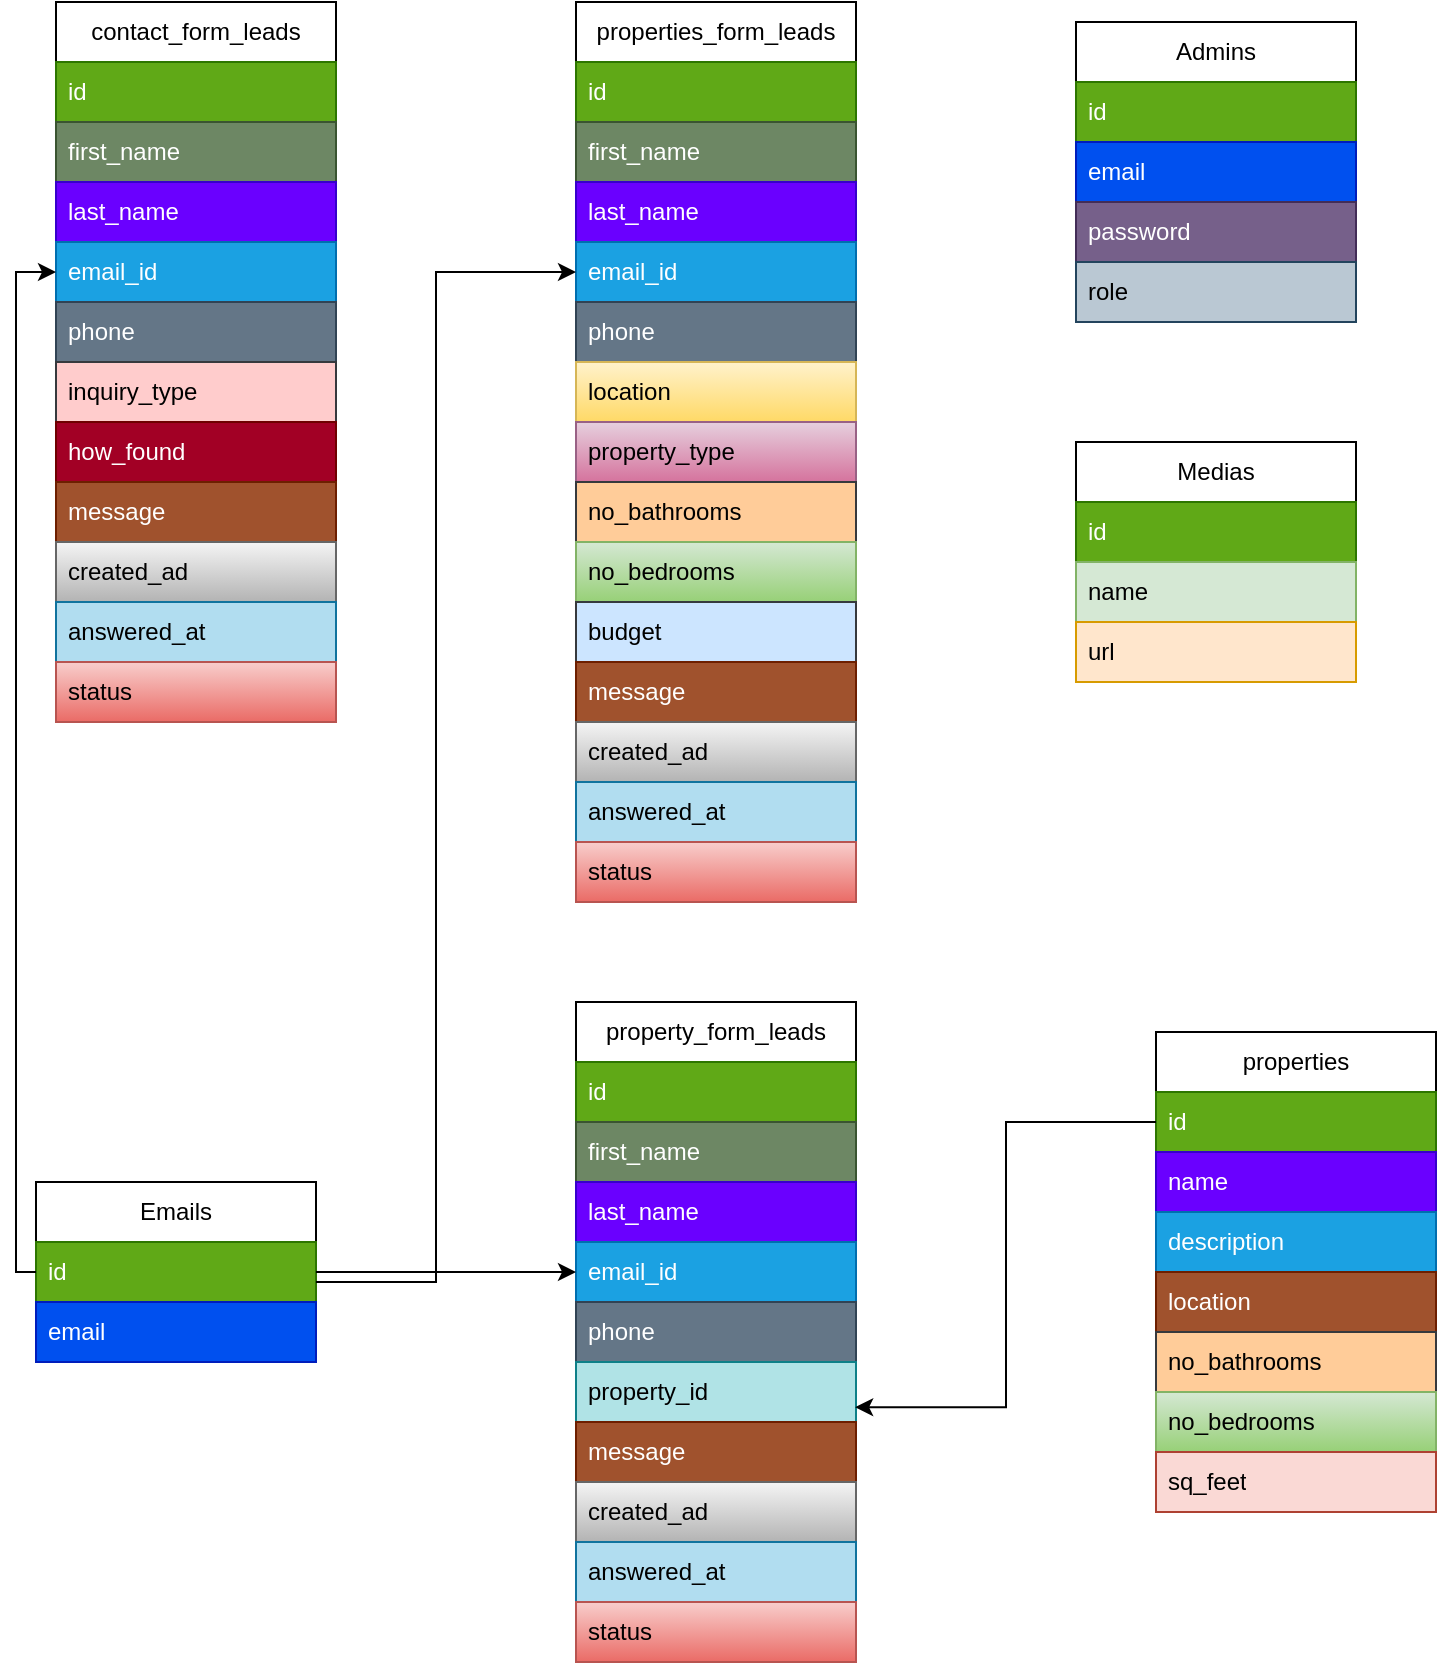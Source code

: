 <mxfile version="24.6.5" type="device">
  <diagram name="Страница — 1" id="y27VRH-MeKKSkfoIg6Bu">
    <mxGraphModel dx="1750" dy="2039" grid="1" gridSize="10" guides="1" tooltips="1" connect="1" arrows="1" fold="1" page="1" pageScale="1" pageWidth="827" pageHeight="1169" math="0" shadow="0">
      <root>
        <mxCell id="0" />
        <mxCell id="1" parent="0" />
        <mxCell id="S79Vdm4xRLiVHTc7SdmC-1" value="Emails" style="swimlane;fontStyle=0;childLayout=stackLayout;horizontal=1;startSize=30;horizontalStack=0;resizeParent=1;resizeParentMax=0;resizeLast=0;collapsible=1;marginBottom=0;whiteSpace=wrap;html=1;" parent="1" vertex="1">
          <mxGeometry x="30" y="-150" width="140" height="90" as="geometry">
            <mxRectangle x="40" y="40" width="80" height="30" as="alternateBounds" />
          </mxGeometry>
        </mxCell>
        <mxCell id="S79Vdm4xRLiVHTc7SdmC-2" value="id" style="text;strokeColor=#2D7600;fillColor=#60a917;align=left;verticalAlign=middle;spacingLeft=4;spacingRight=4;overflow=hidden;points=[[0,0.5],[1,0.5]];portConstraint=eastwest;rotatable=0;whiteSpace=wrap;html=1;fontColor=#ffffff;" parent="S79Vdm4xRLiVHTc7SdmC-1" vertex="1">
          <mxGeometry y="30" width="140" height="30" as="geometry" />
        </mxCell>
        <mxCell id="S79Vdm4xRLiVHTc7SdmC-3" value="email" style="text;strokeColor=#001DBC;fillColor=#0050ef;align=left;verticalAlign=middle;spacingLeft=4;spacingRight=4;overflow=hidden;points=[[0,0.5],[1,0.5]];portConstraint=eastwest;rotatable=0;whiteSpace=wrap;html=1;fontColor=#ffffff;" parent="S79Vdm4xRLiVHTc7SdmC-1" vertex="1">
          <mxGeometry y="60" width="140" height="30" as="geometry" />
        </mxCell>
        <mxCell id="S79Vdm4xRLiVHTc7SdmC-5" value="property_form_leads" style="swimlane;fontStyle=0;childLayout=stackLayout;horizontal=1;startSize=30;horizontalStack=0;resizeParent=1;resizeParentMax=0;resizeLast=0;collapsible=1;marginBottom=0;whiteSpace=wrap;html=1;" parent="1" vertex="1">
          <mxGeometry x="300" y="-240" width="140" height="330" as="geometry" />
        </mxCell>
        <mxCell id="S79Vdm4xRLiVHTc7SdmC-12" value="id" style="text;strokeColor=#2D7600;fillColor=#60a917;align=left;verticalAlign=middle;spacingLeft=4;spacingRight=4;overflow=hidden;points=[[0,0.5],[1,0.5]];portConstraint=eastwest;rotatable=0;whiteSpace=wrap;html=1;fontColor=#ffffff;" parent="S79Vdm4xRLiVHTc7SdmC-5" vertex="1">
          <mxGeometry y="30" width="140" height="30" as="geometry" />
        </mxCell>
        <mxCell id="S79Vdm4xRLiVHTc7SdmC-6" value="first_name" style="text;strokeColor=#3A5431;fillColor=#6d8764;align=left;verticalAlign=middle;spacingLeft=4;spacingRight=4;overflow=hidden;points=[[0,0.5],[1,0.5]];portConstraint=eastwest;rotatable=0;whiteSpace=wrap;html=1;fontColor=#ffffff;" parent="S79Vdm4xRLiVHTc7SdmC-5" vertex="1">
          <mxGeometry y="60" width="140" height="30" as="geometry" />
        </mxCell>
        <mxCell id="S79Vdm4xRLiVHTc7SdmC-7" value="last_name" style="text;strokeColor=#3700CC;fillColor=#6a00ff;align=left;verticalAlign=middle;spacingLeft=4;spacingRight=4;overflow=hidden;points=[[0,0.5],[1,0.5]];portConstraint=eastwest;rotatable=0;whiteSpace=wrap;html=1;fontColor=#ffffff;" parent="S79Vdm4xRLiVHTc7SdmC-5" vertex="1">
          <mxGeometry y="90" width="140" height="30" as="geometry" />
        </mxCell>
        <mxCell id="S79Vdm4xRLiVHTc7SdmC-8" value="email_id" style="text;strokeColor=#006EAF;fillColor=#1ba1e2;align=left;verticalAlign=middle;spacingLeft=4;spacingRight=4;overflow=hidden;points=[[0,0.5],[1,0.5]];portConstraint=eastwest;rotatable=0;whiteSpace=wrap;html=1;fontColor=#ffffff;" parent="S79Vdm4xRLiVHTc7SdmC-5" vertex="1">
          <mxGeometry y="120" width="140" height="30" as="geometry" />
        </mxCell>
        <mxCell id="S79Vdm4xRLiVHTc7SdmC-9" value="phone" style="text;strokeColor=#314354;fillColor=#647687;align=left;verticalAlign=middle;spacingLeft=4;spacingRight=4;overflow=hidden;points=[[0,0.5],[1,0.5]];portConstraint=eastwest;rotatable=0;whiteSpace=wrap;html=1;fontColor=#ffffff;" parent="S79Vdm4xRLiVHTc7SdmC-5" vertex="1">
          <mxGeometry y="150" width="140" height="30" as="geometry" />
        </mxCell>
        <mxCell id="S79Vdm4xRLiVHTc7SdmC-11" value="property_id" style="text;fillColor=#b0e3e6;align=left;verticalAlign=middle;spacingLeft=4;spacingRight=4;overflow=hidden;points=[[0,0.5],[1,0.5]];portConstraint=eastwest;rotatable=0;whiteSpace=wrap;html=1;strokeColor=#0e8088;" parent="S79Vdm4xRLiVHTc7SdmC-5" vertex="1">
          <mxGeometry y="180" width="140" height="30" as="geometry" />
        </mxCell>
        <mxCell id="S79Vdm4xRLiVHTc7SdmC-10" value="message" style="text;strokeColor=#6D1F00;fillColor=#a0522d;align=left;verticalAlign=middle;spacingLeft=4;spacingRight=4;overflow=hidden;points=[[0,0.5],[1,0.5]];portConstraint=eastwest;rotatable=0;whiteSpace=wrap;html=1;fontColor=#ffffff;" parent="S79Vdm4xRLiVHTc7SdmC-5" vertex="1">
          <mxGeometry y="210" width="140" height="30" as="geometry" />
        </mxCell>
        <mxCell id="S79Vdm4xRLiVHTc7SdmC-60" value="created_ad" style="text;strokeColor=#666666;fillColor=#f5f5f5;align=left;verticalAlign=middle;spacingLeft=4;spacingRight=4;overflow=hidden;points=[[0,0.5],[1,0.5]];portConstraint=eastwest;rotatable=0;whiteSpace=wrap;html=1;gradientColor=#b3b3b3;" parent="S79Vdm4xRLiVHTc7SdmC-5" vertex="1">
          <mxGeometry y="240" width="140" height="30" as="geometry" />
        </mxCell>
        <mxCell id="S79Vdm4xRLiVHTc7SdmC-84" value="answered_at" style="text;strokeColor=#10739e;fillColor=#b1ddf0;align=left;verticalAlign=middle;spacingLeft=4;spacingRight=4;overflow=hidden;points=[[0,0.5],[1,0.5]];portConstraint=eastwest;rotatable=0;whiteSpace=wrap;html=1;" parent="S79Vdm4xRLiVHTc7SdmC-5" vertex="1">
          <mxGeometry y="270" width="140" height="30" as="geometry" />
        </mxCell>
        <mxCell id="S79Vdm4xRLiVHTc7SdmC-56" value="status" style="text;strokeColor=#b85450;fillColor=#f8cecc;align=left;verticalAlign=middle;spacingLeft=4;spacingRight=4;overflow=hidden;points=[[0,0.5],[1,0.5]];portConstraint=eastwest;rotatable=0;whiteSpace=wrap;html=1;gradientColor=#ea6b66;" parent="S79Vdm4xRLiVHTc7SdmC-5" vertex="1">
          <mxGeometry y="300" width="140" height="30" as="geometry" />
        </mxCell>
        <mxCell id="S79Vdm4xRLiVHTc7SdmC-13" value="properties_form_leads" style="swimlane;fontStyle=0;childLayout=stackLayout;horizontal=1;startSize=30;horizontalStack=0;resizeParent=1;resizeParentMax=0;resizeLast=0;collapsible=1;marginBottom=0;whiteSpace=wrap;html=1;" parent="1" vertex="1">
          <mxGeometry x="300" y="-740" width="140" height="450" as="geometry" />
        </mxCell>
        <mxCell id="S79Vdm4xRLiVHTc7SdmC-14" value="id" style="text;strokeColor=#2D7600;fillColor=#60a917;align=left;verticalAlign=middle;spacingLeft=4;spacingRight=4;overflow=hidden;points=[[0,0.5],[1,0.5]];portConstraint=eastwest;rotatable=0;whiteSpace=wrap;html=1;fontColor=#ffffff;" parent="S79Vdm4xRLiVHTc7SdmC-13" vertex="1">
          <mxGeometry y="30" width="140" height="30" as="geometry" />
        </mxCell>
        <mxCell id="S79Vdm4xRLiVHTc7SdmC-15" value="first_name" style="text;strokeColor=#3A5431;fillColor=#6d8764;align=left;verticalAlign=middle;spacingLeft=4;spacingRight=4;overflow=hidden;points=[[0,0.5],[1,0.5]];portConstraint=eastwest;rotatable=0;whiteSpace=wrap;html=1;fontColor=#ffffff;" parent="S79Vdm4xRLiVHTc7SdmC-13" vertex="1">
          <mxGeometry y="60" width="140" height="30" as="geometry" />
        </mxCell>
        <mxCell id="S79Vdm4xRLiVHTc7SdmC-16" value="last_name" style="text;strokeColor=#3700CC;fillColor=#6a00ff;align=left;verticalAlign=middle;spacingLeft=4;spacingRight=4;overflow=hidden;points=[[0,0.5],[1,0.5]];portConstraint=eastwest;rotatable=0;whiteSpace=wrap;html=1;fontColor=#ffffff;" parent="S79Vdm4xRLiVHTc7SdmC-13" vertex="1">
          <mxGeometry y="90" width="140" height="30" as="geometry" />
        </mxCell>
        <mxCell id="S79Vdm4xRLiVHTc7SdmC-17" value="email_id" style="text;strokeColor=#006EAF;fillColor=#1ba1e2;align=left;verticalAlign=middle;spacingLeft=4;spacingRight=4;overflow=hidden;points=[[0,0.5],[1,0.5]];portConstraint=eastwest;rotatable=0;whiteSpace=wrap;html=1;fontColor=#ffffff;" parent="S79Vdm4xRLiVHTc7SdmC-13" vertex="1">
          <mxGeometry y="120" width="140" height="30" as="geometry" />
        </mxCell>
        <mxCell id="S79Vdm4xRLiVHTc7SdmC-18" value="phone" style="text;strokeColor=#314354;fillColor=#647687;align=left;verticalAlign=middle;spacingLeft=4;spacingRight=4;overflow=hidden;points=[[0,0.5],[1,0.5]];portConstraint=eastwest;rotatable=0;whiteSpace=wrap;html=1;fontColor=#ffffff;" parent="S79Vdm4xRLiVHTc7SdmC-13" vertex="1">
          <mxGeometry y="150" width="140" height="30" as="geometry" />
        </mxCell>
        <mxCell id="S79Vdm4xRLiVHTc7SdmC-21" value="location" style="text;fillColor=#fff2cc;align=left;verticalAlign=middle;spacingLeft=4;spacingRight=4;overflow=hidden;points=[[0,0.5],[1,0.5]];portConstraint=eastwest;rotatable=0;whiteSpace=wrap;html=1;strokeColor=#d6b656;gradientColor=#ffd966;" parent="S79Vdm4xRLiVHTc7SdmC-13" vertex="1">
          <mxGeometry y="180" width="140" height="30" as="geometry" />
        </mxCell>
        <mxCell id="S79Vdm4xRLiVHTc7SdmC-19" value="property_type" style="text;fillColor=#e6d0de;align=left;verticalAlign=middle;spacingLeft=4;spacingRight=4;overflow=hidden;points=[[0,0.5],[1,0.5]];portConstraint=eastwest;rotatable=0;whiteSpace=wrap;html=1;strokeColor=#996185;gradientColor=#d5739d;" parent="S79Vdm4xRLiVHTc7SdmC-13" vertex="1">
          <mxGeometry y="210" width="140" height="30" as="geometry" />
        </mxCell>
        <mxCell id="S79Vdm4xRLiVHTc7SdmC-24" value="no_bathrooms" style="text;fillColor=#ffcc99;align=left;verticalAlign=middle;spacingLeft=4;spacingRight=4;overflow=hidden;points=[[0,0.5],[1,0.5]];portConstraint=eastwest;rotatable=0;whiteSpace=wrap;html=1;strokeColor=#36393d;" parent="S79Vdm4xRLiVHTc7SdmC-13" vertex="1">
          <mxGeometry y="240" width="140" height="30" as="geometry" />
        </mxCell>
        <mxCell id="S79Vdm4xRLiVHTc7SdmC-23" value="no_bedrooms" style="text;fillColor=#d5e8d4;align=left;verticalAlign=middle;spacingLeft=4;spacingRight=4;overflow=hidden;points=[[0,0.5],[1,0.5]];portConstraint=eastwest;rotatable=0;whiteSpace=wrap;html=1;strokeColor=#82b366;gradientColor=#97d077;" parent="S79Vdm4xRLiVHTc7SdmC-13" vertex="1">
          <mxGeometry y="270" width="140" height="30" as="geometry" />
        </mxCell>
        <mxCell id="S79Vdm4xRLiVHTc7SdmC-25" value="budget" style="text;fillColor=#cce5ff;align=left;verticalAlign=middle;spacingLeft=4;spacingRight=4;overflow=hidden;points=[[0,0.5],[1,0.5]];portConstraint=eastwest;rotatable=0;whiteSpace=wrap;html=1;strokeColor=#36393d;" parent="S79Vdm4xRLiVHTc7SdmC-13" vertex="1">
          <mxGeometry y="300" width="140" height="30" as="geometry" />
        </mxCell>
        <mxCell id="S79Vdm4xRLiVHTc7SdmC-20" value="message" style="text;strokeColor=#6D1F00;fillColor=#a0522d;align=left;verticalAlign=middle;spacingLeft=4;spacingRight=4;overflow=hidden;points=[[0,0.5],[1,0.5]];portConstraint=eastwest;rotatable=0;whiteSpace=wrap;html=1;fontColor=#ffffff;" parent="S79Vdm4xRLiVHTc7SdmC-13" vertex="1">
          <mxGeometry y="330" width="140" height="30" as="geometry" />
        </mxCell>
        <mxCell id="S79Vdm4xRLiVHTc7SdmC-61" value="created_ad" style="text;strokeColor=#666666;fillColor=#f5f5f5;align=left;verticalAlign=middle;spacingLeft=4;spacingRight=4;overflow=hidden;points=[[0,0.5],[1,0.5]];portConstraint=eastwest;rotatable=0;whiteSpace=wrap;html=1;gradientColor=#b3b3b3;" parent="S79Vdm4xRLiVHTc7SdmC-13" vertex="1">
          <mxGeometry y="360" width="140" height="30" as="geometry" />
        </mxCell>
        <mxCell id="S79Vdm4xRLiVHTc7SdmC-83" value="answered_at" style="text;strokeColor=#10739e;fillColor=#b1ddf0;align=left;verticalAlign=middle;spacingLeft=4;spacingRight=4;overflow=hidden;points=[[0,0.5],[1,0.5]];portConstraint=eastwest;rotatable=0;whiteSpace=wrap;html=1;" parent="S79Vdm4xRLiVHTc7SdmC-13" vertex="1">
          <mxGeometry y="390" width="140" height="30" as="geometry" />
        </mxCell>
        <mxCell id="S79Vdm4xRLiVHTc7SdmC-57" value="status" style="text;strokeColor=#b85450;fillColor=#f8cecc;align=left;verticalAlign=middle;spacingLeft=4;spacingRight=4;overflow=hidden;points=[[0,0.5],[1,0.5]];portConstraint=eastwest;rotatable=0;whiteSpace=wrap;html=1;gradientColor=#ea6b66;" parent="S79Vdm4xRLiVHTc7SdmC-13" vertex="1">
          <mxGeometry y="420" width="140" height="30" as="geometry" />
        </mxCell>
        <mxCell id="S79Vdm4xRLiVHTc7SdmC-34" value="contact_form_leads" style="swimlane;fontStyle=0;childLayout=stackLayout;horizontal=1;startSize=30;horizontalStack=0;resizeParent=1;resizeParentMax=0;resizeLast=0;collapsible=1;marginBottom=0;whiteSpace=wrap;html=1;" parent="1" vertex="1">
          <mxGeometry x="40" y="-740" width="140" height="360" as="geometry" />
        </mxCell>
        <mxCell id="S79Vdm4xRLiVHTc7SdmC-35" value="id" style="text;strokeColor=#2D7600;fillColor=#60a917;align=left;verticalAlign=middle;spacingLeft=4;spacingRight=4;overflow=hidden;points=[[0,0.5],[1,0.5]];portConstraint=eastwest;rotatable=0;whiteSpace=wrap;html=1;fontColor=#ffffff;" parent="S79Vdm4xRLiVHTc7SdmC-34" vertex="1">
          <mxGeometry y="30" width="140" height="30" as="geometry" />
        </mxCell>
        <mxCell id="S79Vdm4xRLiVHTc7SdmC-36" value="first_name" style="text;strokeColor=#3A5431;fillColor=#6d8764;align=left;verticalAlign=middle;spacingLeft=4;spacingRight=4;overflow=hidden;points=[[0,0.5],[1,0.5]];portConstraint=eastwest;rotatable=0;whiteSpace=wrap;html=1;fontColor=#ffffff;" parent="S79Vdm4xRLiVHTc7SdmC-34" vertex="1">
          <mxGeometry y="60" width="140" height="30" as="geometry" />
        </mxCell>
        <mxCell id="S79Vdm4xRLiVHTc7SdmC-37" value="last_name" style="text;strokeColor=#3700CC;fillColor=#6a00ff;align=left;verticalAlign=middle;spacingLeft=4;spacingRight=4;overflow=hidden;points=[[0,0.5],[1,0.5]];portConstraint=eastwest;rotatable=0;whiteSpace=wrap;html=1;fontColor=#ffffff;" parent="S79Vdm4xRLiVHTc7SdmC-34" vertex="1">
          <mxGeometry y="90" width="140" height="30" as="geometry" />
        </mxCell>
        <mxCell id="S79Vdm4xRLiVHTc7SdmC-38" value="email_id" style="text;strokeColor=#006EAF;fillColor=#1ba1e2;align=left;verticalAlign=middle;spacingLeft=4;spacingRight=4;overflow=hidden;points=[[0,0.5],[1,0.5]];portConstraint=eastwest;rotatable=0;whiteSpace=wrap;html=1;fontColor=#ffffff;" parent="S79Vdm4xRLiVHTc7SdmC-34" vertex="1">
          <mxGeometry y="120" width="140" height="30" as="geometry" />
        </mxCell>
        <mxCell id="S79Vdm4xRLiVHTc7SdmC-39" value="phone" style="text;strokeColor=#314354;fillColor=#647687;align=left;verticalAlign=middle;spacingLeft=4;spacingRight=4;overflow=hidden;points=[[0,0.5],[1,0.5]];portConstraint=eastwest;rotatable=0;whiteSpace=wrap;html=1;fontColor=#ffffff;" parent="S79Vdm4xRLiVHTc7SdmC-34" vertex="1">
          <mxGeometry y="150" width="140" height="30" as="geometry" />
        </mxCell>
        <mxCell id="S79Vdm4xRLiVHTc7SdmC-40" value="inquiry_type" style="text;fillColor=#ffcccc;align=left;verticalAlign=middle;spacingLeft=4;spacingRight=4;overflow=hidden;points=[[0,0.5],[1,0.5]];portConstraint=eastwest;rotatable=0;whiteSpace=wrap;html=1;strokeColor=#36393d;" parent="S79Vdm4xRLiVHTc7SdmC-34" vertex="1">
          <mxGeometry y="180" width="140" height="30" as="geometry" />
        </mxCell>
        <mxCell id="S79Vdm4xRLiVHTc7SdmC-42" value="how_found" style="text;fillColor=#a20025;align=left;verticalAlign=middle;spacingLeft=4;spacingRight=4;overflow=hidden;points=[[0,0.5],[1,0.5]];portConstraint=eastwest;rotatable=0;whiteSpace=wrap;html=1;strokeColor=#6F0000;fontColor=#ffffff;" parent="S79Vdm4xRLiVHTc7SdmC-34" vertex="1">
          <mxGeometry y="210" width="140" height="30" as="geometry" />
        </mxCell>
        <mxCell id="S79Vdm4xRLiVHTc7SdmC-41" value="message" style="text;strokeColor=#6D1F00;fillColor=#a0522d;align=left;verticalAlign=middle;spacingLeft=4;spacingRight=4;overflow=hidden;points=[[0,0.5],[1,0.5]];portConstraint=eastwest;rotatable=0;whiteSpace=wrap;html=1;fontColor=#ffffff;" parent="S79Vdm4xRLiVHTc7SdmC-34" vertex="1">
          <mxGeometry y="240" width="140" height="30" as="geometry" />
        </mxCell>
        <mxCell id="S79Vdm4xRLiVHTc7SdmC-59" value="created_ad" style="text;strokeColor=#666666;fillColor=#f5f5f5;align=left;verticalAlign=middle;spacingLeft=4;spacingRight=4;overflow=hidden;points=[[0,0.5],[1,0.5]];portConstraint=eastwest;rotatable=0;whiteSpace=wrap;html=1;gradientColor=#b3b3b3;" parent="S79Vdm4xRLiVHTc7SdmC-34" vertex="1">
          <mxGeometry y="270" width="140" height="30" as="geometry" />
        </mxCell>
        <mxCell id="S79Vdm4xRLiVHTc7SdmC-85" value="answered_at" style="text;strokeColor=#10739e;fillColor=#b1ddf0;align=left;verticalAlign=middle;spacingLeft=4;spacingRight=4;overflow=hidden;points=[[0,0.5],[1,0.5]];portConstraint=eastwest;rotatable=0;whiteSpace=wrap;html=1;" parent="S79Vdm4xRLiVHTc7SdmC-34" vertex="1">
          <mxGeometry y="300" width="140" height="30" as="geometry" />
        </mxCell>
        <mxCell id="S79Vdm4xRLiVHTc7SdmC-55" value="status" style="text;strokeColor=#b85450;fillColor=#f8cecc;align=left;verticalAlign=middle;spacingLeft=4;spacingRight=4;overflow=hidden;points=[[0,0.5],[1,0.5]];portConstraint=eastwest;rotatable=0;whiteSpace=wrap;html=1;gradientColor=#ea6b66;" parent="S79Vdm4xRLiVHTc7SdmC-34" vertex="1">
          <mxGeometry y="330" width="140" height="30" as="geometry" />
        </mxCell>
        <mxCell id="S79Vdm4xRLiVHTc7SdmC-43" value="Admins" style="swimlane;fontStyle=0;childLayout=stackLayout;horizontal=1;startSize=30;horizontalStack=0;resizeParent=1;resizeParentMax=0;resizeLast=0;collapsible=1;marginBottom=0;whiteSpace=wrap;html=1;" parent="1" vertex="1">
          <mxGeometry x="550" y="-730" width="140" height="150" as="geometry">
            <mxRectangle x="40" y="40" width="80" height="30" as="alternateBounds" />
          </mxGeometry>
        </mxCell>
        <mxCell id="S79Vdm4xRLiVHTc7SdmC-44" value="id" style="text;strokeColor=#2D7600;fillColor=#60a917;align=left;verticalAlign=middle;spacingLeft=4;spacingRight=4;overflow=hidden;points=[[0,0.5],[1,0.5]];portConstraint=eastwest;rotatable=0;whiteSpace=wrap;html=1;fontColor=#ffffff;" parent="S79Vdm4xRLiVHTc7SdmC-43" vertex="1">
          <mxGeometry y="30" width="140" height="30" as="geometry" />
        </mxCell>
        <mxCell id="S79Vdm4xRLiVHTc7SdmC-45" value="email" style="text;strokeColor=#001DBC;fillColor=#0050ef;align=left;verticalAlign=middle;spacingLeft=4;spacingRight=4;overflow=hidden;points=[[0,0.5],[1,0.5]];portConstraint=eastwest;rotatable=0;whiteSpace=wrap;html=1;fontColor=#ffffff;" parent="S79Vdm4xRLiVHTc7SdmC-43" vertex="1">
          <mxGeometry y="60" width="140" height="30" as="geometry" />
        </mxCell>
        <mxCell id="S79Vdm4xRLiVHTc7SdmC-46" value="password" style="text;strokeColor=#432D57;fillColor=#76608a;align=left;verticalAlign=middle;spacingLeft=4;spacingRight=4;overflow=hidden;points=[[0,0.5],[1,0.5]];portConstraint=eastwest;rotatable=0;whiteSpace=wrap;html=1;fontColor=#ffffff;" parent="S79Vdm4xRLiVHTc7SdmC-43" vertex="1">
          <mxGeometry y="90" width="140" height="30" as="geometry" />
        </mxCell>
        <mxCell id="S79Vdm4xRLiVHTc7SdmC-47" value="role" style="text;fillColor=#bac8d3;align=left;verticalAlign=middle;spacingLeft=4;spacingRight=4;overflow=hidden;points=[[0,0.5],[1,0.5]];portConstraint=eastwest;rotatable=0;whiteSpace=wrap;html=1;strokeColor=#23445d;" parent="S79Vdm4xRLiVHTc7SdmC-43" vertex="1">
          <mxGeometry y="120" width="140" height="30" as="geometry" />
        </mxCell>
        <mxCell id="S79Vdm4xRLiVHTc7SdmC-71" style="edgeStyle=orthogonalEdgeStyle;rounded=0;orthogonalLoop=1;jettySize=auto;html=1;entryX=0;entryY=0.5;entryDx=0;entryDy=0;" parent="1" target="S79Vdm4xRLiVHTc7SdmC-17" edge="1">
          <mxGeometry relative="1" as="geometry">
            <mxPoint x="170" y="-100" as="sourcePoint" />
            <Array as="points">
              <mxPoint x="230" y="-100" />
              <mxPoint x="230" y="-605" />
            </Array>
          </mxGeometry>
        </mxCell>
        <mxCell id="S79Vdm4xRLiVHTc7SdmC-72" style="edgeStyle=orthogonalEdgeStyle;rounded=0;orthogonalLoop=1;jettySize=auto;html=1;entryX=0;entryY=0.5;entryDx=0;entryDy=0;exitX=1;exitY=0.5;exitDx=0;exitDy=0;" parent="1" source="S79Vdm4xRLiVHTc7SdmC-2" target="S79Vdm4xRLiVHTc7SdmC-8" edge="1">
          <mxGeometry relative="1" as="geometry" />
        </mxCell>
        <mxCell id="S79Vdm4xRLiVHTc7SdmC-73" value="properties" style="swimlane;fontStyle=0;childLayout=stackLayout;horizontal=1;startSize=30;horizontalStack=0;resizeParent=1;resizeParentMax=0;resizeLast=0;collapsible=1;marginBottom=0;whiteSpace=wrap;html=1;" parent="1" vertex="1">
          <mxGeometry x="590" y="-225" width="140" height="240" as="geometry" />
        </mxCell>
        <mxCell id="S79Vdm4xRLiVHTc7SdmC-74" value="id" style="text;strokeColor=#2D7600;fillColor=#60a917;align=left;verticalAlign=middle;spacingLeft=4;spacingRight=4;overflow=hidden;points=[[0,0.5],[1,0.5]];portConstraint=eastwest;rotatable=0;whiteSpace=wrap;html=1;fontColor=#ffffff;" parent="S79Vdm4xRLiVHTc7SdmC-73" vertex="1">
          <mxGeometry y="30" width="140" height="30" as="geometry" />
        </mxCell>
        <mxCell id="S79Vdm4xRLiVHTc7SdmC-75" value="name" style="text;strokeColor=#3700CC;fillColor=#6a00ff;align=left;verticalAlign=middle;spacingLeft=4;spacingRight=4;overflow=hidden;points=[[0,0.5],[1,0.5]];portConstraint=eastwest;rotatable=0;whiteSpace=wrap;html=1;fontColor=#ffffff;" parent="S79Vdm4xRLiVHTc7SdmC-73" vertex="1">
          <mxGeometry y="60" width="140" height="30" as="geometry" />
        </mxCell>
        <mxCell id="S79Vdm4xRLiVHTc7SdmC-76" value="description" style="text;strokeColor=#006EAF;fillColor=#1ba1e2;align=left;verticalAlign=middle;spacingLeft=4;spacingRight=4;overflow=hidden;points=[[0,0.5],[1,0.5]];portConstraint=eastwest;rotatable=0;whiteSpace=wrap;html=1;fontColor=#ffffff;" parent="S79Vdm4xRLiVHTc7SdmC-73" vertex="1">
          <mxGeometry y="90" width="140" height="30" as="geometry" />
        </mxCell>
        <mxCell id="S79Vdm4xRLiVHTc7SdmC-77" value="location" style="text;strokeColor=#6D1F00;fillColor=#a0522d;align=left;verticalAlign=middle;spacingLeft=4;spacingRight=4;overflow=hidden;points=[[0,0.5],[1,0.5]];portConstraint=eastwest;rotatable=0;whiteSpace=wrap;html=1;fontColor=#ffffff;" parent="S79Vdm4xRLiVHTc7SdmC-73" vertex="1">
          <mxGeometry y="120" width="140" height="30" as="geometry" />
        </mxCell>
        <mxCell id="S79Vdm4xRLiVHTc7SdmC-79" value="no_bathrooms" style="text;fillColor=#ffcc99;align=left;verticalAlign=middle;spacingLeft=4;spacingRight=4;overflow=hidden;points=[[0,0.5],[1,0.5]];portConstraint=eastwest;rotatable=0;whiteSpace=wrap;html=1;strokeColor=#36393d;" parent="S79Vdm4xRLiVHTc7SdmC-73" vertex="1">
          <mxGeometry y="150" width="140" height="30" as="geometry" />
        </mxCell>
        <mxCell id="S79Vdm4xRLiVHTc7SdmC-81" value="no_bedrooms" style="text;fillColor=#d5e8d4;align=left;verticalAlign=middle;spacingLeft=4;spacingRight=4;overflow=hidden;points=[[0,0.5],[1,0.5]];portConstraint=eastwest;rotatable=0;whiteSpace=wrap;html=1;strokeColor=#82b366;gradientColor=#97d077;" parent="S79Vdm4xRLiVHTc7SdmC-73" vertex="1">
          <mxGeometry y="180" width="140" height="30" as="geometry" />
        </mxCell>
        <mxCell id="S79Vdm4xRLiVHTc7SdmC-80" value="sq_feet" style="text;fillColor=#fad9d5;align=left;verticalAlign=middle;spacingLeft=4;spacingRight=4;overflow=hidden;points=[[0,0.5],[1,0.5]];portConstraint=eastwest;rotatable=0;whiteSpace=wrap;html=1;strokeColor=#ae4132;" parent="S79Vdm4xRLiVHTc7SdmC-73" vertex="1">
          <mxGeometry y="210" width="140" height="30" as="geometry" />
        </mxCell>
        <mxCell id="S79Vdm4xRLiVHTc7SdmC-82" style="edgeStyle=orthogonalEdgeStyle;rounded=0;orthogonalLoop=1;jettySize=auto;html=1;entryX=0.997;entryY=0.753;entryDx=0;entryDy=0;entryPerimeter=0;" parent="1" source="S79Vdm4xRLiVHTc7SdmC-74" target="S79Vdm4xRLiVHTc7SdmC-11" edge="1">
          <mxGeometry relative="1" as="geometry" />
        </mxCell>
        <mxCell id="m6rQFIwRE4sgNfbVuV2z-3" style="edgeStyle=orthogonalEdgeStyle;rounded=0;orthogonalLoop=1;jettySize=auto;html=1;entryX=0;entryY=0.5;entryDx=0;entryDy=0;" parent="1" source="S79Vdm4xRLiVHTc7SdmC-2" target="S79Vdm4xRLiVHTc7SdmC-38" edge="1">
          <mxGeometry relative="1" as="geometry">
            <Array as="points">
              <mxPoint x="20" y="-105" />
              <mxPoint x="20" y="-605" />
            </Array>
          </mxGeometry>
        </mxCell>
        <mxCell id="0s3bwUsuSjEMznJE7oRf-2" value="Medias" style="swimlane;fontStyle=0;childLayout=stackLayout;horizontal=1;startSize=30;horizontalStack=0;resizeParent=1;resizeParentMax=0;resizeLast=0;collapsible=1;marginBottom=0;whiteSpace=wrap;html=1;" vertex="1" parent="1">
          <mxGeometry x="550" y="-520" width="140" height="120" as="geometry">
            <mxRectangle x="40" y="40" width="80" height="30" as="alternateBounds" />
          </mxGeometry>
        </mxCell>
        <mxCell id="0s3bwUsuSjEMznJE7oRf-3" value="id" style="text;strokeColor=#2D7600;fillColor=#60a917;align=left;verticalAlign=middle;spacingLeft=4;spacingRight=4;overflow=hidden;points=[[0,0.5],[1,0.5]];portConstraint=eastwest;rotatable=0;whiteSpace=wrap;html=1;fontColor=#ffffff;" vertex="1" parent="0s3bwUsuSjEMznJE7oRf-2">
          <mxGeometry y="30" width="140" height="30" as="geometry" />
        </mxCell>
        <mxCell id="0s3bwUsuSjEMznJE7oRf-4" value="name" style="text;strokeColor=#82b366;fillColor=#d5e8d4;align=left;verticalAlign=middle;spacingLeft=4;spacingRight=4;overflow=hidden;points=[[0,0.5],[1,0.5]];portConstraint=eastwest;rotatable=0;whiteSpace=wrap;html=1;" vertex="1" parent="0s3bwUsuSjEMznJE7oRf-2">
          <mxGeometry y="60" width="140" height="30" as="geometry" />
        </mxCell>
        <mxCell id="0s3bwUsuSjEMznJE7oRf-5" value="url" style="text;strokeColor=#d79b00;fillColor=#ffe6cc;align=left;verticalAlign=middle;spacingLeft=4;spacingRight=4;overflow=hidden;points=[[0,0.5],[1,0.5]];portConstraint=eastwest;rotatable=0;whiteSpace=wrap;html=1;" vertex="1" parent="0s3bwUsuSjEMznJE7oRf-2">
          <mxGeometry y="90" width="140" height="30" as="geometry" />
        </mxCell>
      </root>
    </mxGraphModel>
  </diagram>
</mxfile>
